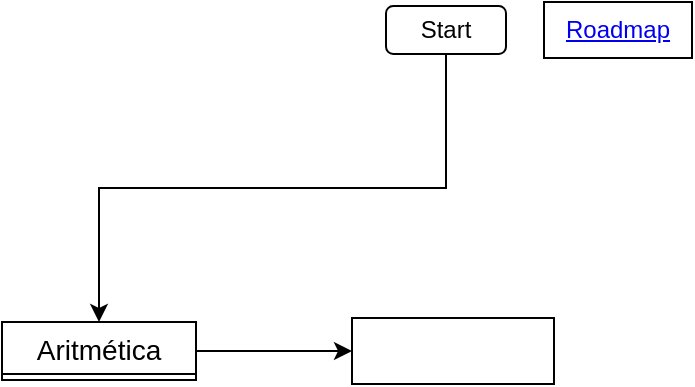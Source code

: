 <mxfile version="24.7.17">
  <diagram name="Page-1" id="qrz2gZggkwzGiGXZ_AEm">
    <mxGraphModel dx="492" dy="524" grid="0" gridSize="10" guides="1" tooltips="1" connect="1" arrows="1" fold="1" page="1" pageScale="1" pageWidth="850" pageHeight="1100" math="0" shadow="0">
      <root>
        <mxCell id="0" />
        <mxCell id="1" parent="0" />
        <mxCell id="Ard1cTKKCwln5eHEH9hg-17" style="edgeStyle=orthogonalEdgeStyle;rounded=0;orthogonalLoop=1;jettySize=auto;html=1;exitX=0.5;exitY=1;exitDx=0;exitDy=0;" edge="1" parent="1" source="Ard1cTKKCwln5eHEH9hg-1" target="Ard1cTKKCwln5eHEH9hg-5">
          <mxGeometry relative="1" as="geometry" />
        </mxCell>
        <mxCell id="Ard1cTKKCwln5eHEH9hg-1" value="Start" style="rounded=1;whiteSpace=wrap;html=1;" vertex="1" parent="1">
          <mxGeometry x="466" y="15" width="60" height="24" as="geometry" />
        </mxCell>
        <mxCell id="Ard1cTKKCwln5eHEH9hg-19" value="" style="edgeStyle=orthogonalEdgeStyle;rounded=0;orthogonalLoop=1;jettySize=auto;html=1;" edge="1" parent="1" source="Ard1cTKKCwln5eHEH9hg-5" target="Ard1cTKKCwln5eHEH9hg-18">
          <mxGeometry relative="1" as="geometry" />
        </mxCell>
        <mxCell id="Ard1cTKKCwln5eHEH9hg-5" value="Aritmética" style="swimlane;fontStyle=0;childLayout=stackLayout;horizontal=1;startSize=26;horizontalStack=0;resizeParent=1;resizeParentMax=0;resizeLast=0;collapsible=1;marginBottom=0;align=center;fontSize=14;" vertex="1" collapsed="1" parent="1">
          <mxGeometry x="274" y="173" width="97" height="29" as="geometry">
            <mxRectangle x="303" y="114" width="299" height="146" as="alternateBounds" />
          </mxGeometry>
        </mxCell>
        <mxCell id="Ard1cTKKCwln5eHEH9hg-9" value="Fundamentos da matematica elementar I" style="text;strokeColor=none;fillColor=none;spacingLeft=4;spacingRight=4;overflow=hidden;rotatable=0;points=[[0,0.5],[1,0.5]];portConstraint=eastwest;fontSize=12;whiteSpace=wrap;html=1;" vertex="1" parent="Ard1cTKKCwln5eHEH9hg-5">
          <mxGeometry y="26" width="299" height="30" as="geometry" />
        </mxCell>
        <mxCell id="Ard1cTKKCwln5eHEH9hg-7" value="O algebrista" style="text;strokeColor=none;fillColor=none;spacingLeft=4;spacingRight=4;overflow=hidden;rotatable=0;points=[[0,0.5],[1,0.5]];portConstraint=eastwest;fontSize=12;whiteSpace=wrap;html=1;" vertex="1" parent="Ard1cTKKCwln5eHEH9hg-5">
          <mxGeometry y="56" width="299" height="30" as="geometry" />
        </mxCell>
        <mxCell id="Ard1cTKKCwln5eHEH9hg-11" value="Matemática para vencer" style="text;strokeColor=none;fillColor=none;spacingLeft=4;spacingRight=4;overflow=hidden;rotatable=0;points=[[0,0.5],[1,0.5]];portConstraint=eastwest;fontSize=12;whiteSpace=wrap;html=1;" vertex="1" parent="Ard1cTKKCwln5eHEH9hg-5">
          <mxGeometry y="86" width="299" height="30" as="geometry" />
        </mxCell>
        <mxCell id="Ard1cTKKCwln5eHEH9hg-8" value="&lt;span&gt;&lt;/span&gt;&lt;div&gt;&lt;div&gt;&lt;div&gt;Arithmetic For The Practical Man - Thompson, J. E. &lt;/div&gt;&lt;/div&gt;&lt;/div&gt;" style="text;strokeColor=none;fillColor=none;spacingLeft=4;spacingRight=4;overflow=hidden;rotatable=0;points=[[0,0.5],[1,0.5]];portConstraint=eastwest;fontSize=12;whiteSpace=wrap;html=1;" vertex="1" parent="Ard1cTKKCwln5eHEH9hg-5">
          <mxGeometry y="116" width="299" height="30" as="geometry" />
        </mxCell>
        <mxCell id="Ard1cTKKCwln5eHEH9hg-16" value="&lt;a href=&quot;https://github.com/TalalAlrawajfeh/mathematics-roadmap/blob/master/mathematics-roadmap.jpg&quot;&gt;Roadmap&lt;/a&gt;" style="whiteSpace=wrap;html=1;" vertex="1" parent="1">
          <mxGeometry x="545" y="13" width="74" height="28" as="geometry" />
        </mxCell>
        <mxCell id="Ard1cTKKCwln5eHEH9hg-18" value="" style="whiteSpace=wrap;html=1;fontSize=14;fontStyle=0;startSize=26;" vertex="1" parent="1">
          <mxGeometry x="449" y="171" width="101" height="33" as="geometry" />
        </mxCell>
      </root>
    </mxGraphModel>
  </diagram>
</mxfile>
